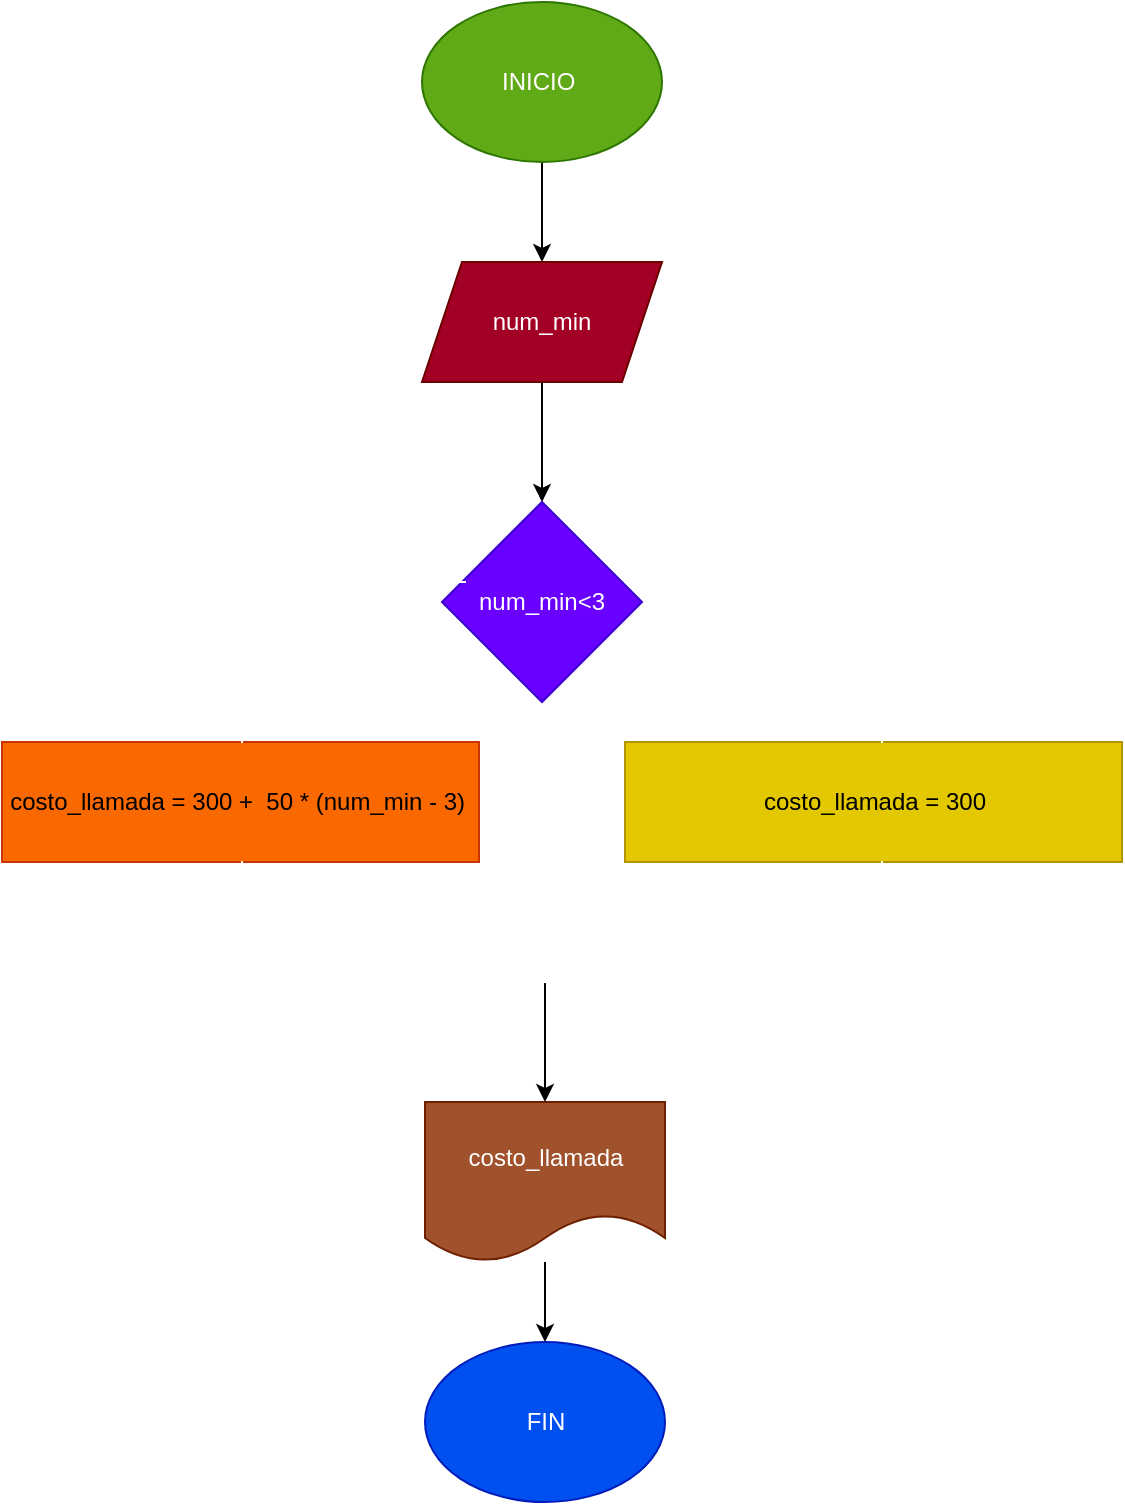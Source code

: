 <mxfile>
    <diagram id="HcgBhuIuXsd001M7DnZr" name="Página-1">
        <mxGraphModel dx="608" dy="461" grid="1" gridSize="10" guides="1" tooltips="1" connect="1" arrows="1" fold="1" page="1" pageScale="1" pageWidth="827" pageHeight="1169" math="0" shadow="0">
            <root>
                <mxCell id="0"/>
                <mxCell id="1" parent="0"/>
                <mxCell id="2" value="" style="edgeStyle=none;html=1;" edge="1" parent="1" source="3" target="5">
                    <mxGeometry relative="1" as="geometry"/>
                </mxCell>
                <mxCell id="3" value="INICIO&amp;nbsp;" style="ellipse;whiteSpace=wrap;html=1;fillColor=#60a917;fontColor=#ffffff;strokeColor=#2D7600;" vertex="1" parent="1">
                    <mxGeometry x="250" y="90" width="120" height="80" as="geometry"/>
                </mxCell>
                <mxCell id="19" value="" style="edgeStyle=none;html=1;" edge="1" parent="1" source="5" target="6">
                    <mxGeometry relative="1" as="geometry"/>
                </mxCell>
                <mxCell id="5" value="num_min" style="shape=parallelogram;perimeter=parallelogramPerimeter;whiteSpace=wrap;html=1;fixedSize=1;fillColor=#a20025;fontColor=#ffffff;strokeColor=#6F0000;" vertex="1" parent="1">
                    <mxGeometry x="250" y="220" width="120" height="60" as="geometry"/>
                </mxCell>
                <mxCell id="6" value="num_min&amp;lt;3" style="rhombus;whiteSpace=wrap;html=1;fillColor=#6a00ff;fontColor=#ffffff;strokeColor=#3700CC;" vertex="1" parent="1">
                    <mxGeometry x="260" y="340" width="100" height="100" as="geometry"/>
                </mxCell>
                <mxCell id="20" value="costo_llamada = 300" style="rounded=0;whiteSpace=wrap;html=1;fillColor=#e3c800;fontColor=#000000;strokeColor=#B09500;" vertex="1" parent="1">
                    <mxGeometry x="351.5" y="460" width="248.5" height="60" as="geometry"/>
                </mxCell>
                <mxCell id="21" value="costo_llamada = 300 +&amp;nbsp; 50 * (num_min - 3)&amp;nbsp;" style="rounded=0;whiteSpace=wrap;html=1;fillColor=#fa6800;fontColor=#000000;strokeColor=#C73500;" vertex="1" parent="1">
                    <mxGeometry x="40" y="460" width="238.5" height="60" as="geometry"/>
                </mxCell>
                <mxCell id="22" value="" style="edgeStyle=none;html=1;" edge="1" parent="1" source="23" target="24">
                    <mxGeometry relative="1" as="geometry"/>
                </mxCell>
                <mxCell id="23" value="costo_llamada" style="shape=document;whiteSpace=wrap;html=1;boundedLbl=1;fillColor=#a0522d;fontColor=#ffffff;strokeColor=#6D1F00;" vertex="1" parent="1">
                    <mxGeometry x="251.5" y="640" width="120" height="80" as="geometry"/>
                </mxCell>
                <mxCell id="24" value="FIN" style="ellipse;whiteSpace=wrap;html=1;fillColor=#0050ef;fontColor=#ffffff;strokeColor=#001DBC;" vertex="1" parent="1">
                    <mxGeometry x="251.5" y="760" width="120" height="80" as="geometry"/>
                </mxCell>
                <mxCell id="25" value="" style="shape=partialRectangle;whiteSpace=wrap;html=1;bottom=0;right=0;fillColor=none;strokeColor=#FFFFFF;" vertex="1" parent="1">
                    <mxGeometry x="160" y="380" width="111.5" height="80" as="geometry"/>
                </mxCell>
                <mxCell id="26" value="" style="shape=partialRectangle;whiteSpace=wrap;html=1;bottom=0;right=0;fillColor=none;strokeColor=#FFFFFF;direction=south;" vertex="1" parent="1">
                    <mxGeometry x="351.5" y="380" width="128.5" height="80" as="geometry"/>
                </mxCell>
                <mxCell id="27" value="" style="shape=partialRectangle;whiteSpace=wrap;html=1;bottom=0;right=0;fillColor=none;strokeColor=#FFFFFF;direction=west;" vertex="1" parent="1">
                    <mxGeometry x="295.5" y="520" width="184.5" height="60" as="geometry"/>
                </mxCell>
                <mxCell id="28" style="edgeStyle=none;html=1;exitX=0;exitY=1;exitDx=0;exitDy=0;entryX=0.5;entryY=0;entryDx=0;entryDy=0;" edge="1" parent="1" source="29" target="23">
                    <mxGeometry relative="1" as="geometry"/>
                </mxCell>
                <mxCell id="29" value="" style="shape=partialRectangle;whiteSpace=wrap;html=1;bottom=0;right=0;fillColor=none;strokeColor=#FFFFFF;direction=north;" vertex="1" parent="1">
                    <mxGeometry x="160" y="520" width="151.5" height="60" as="geometry"/>
                </mxCell>
            </root>
        </mxGraphModel>
    </diagram>
</mxfile>